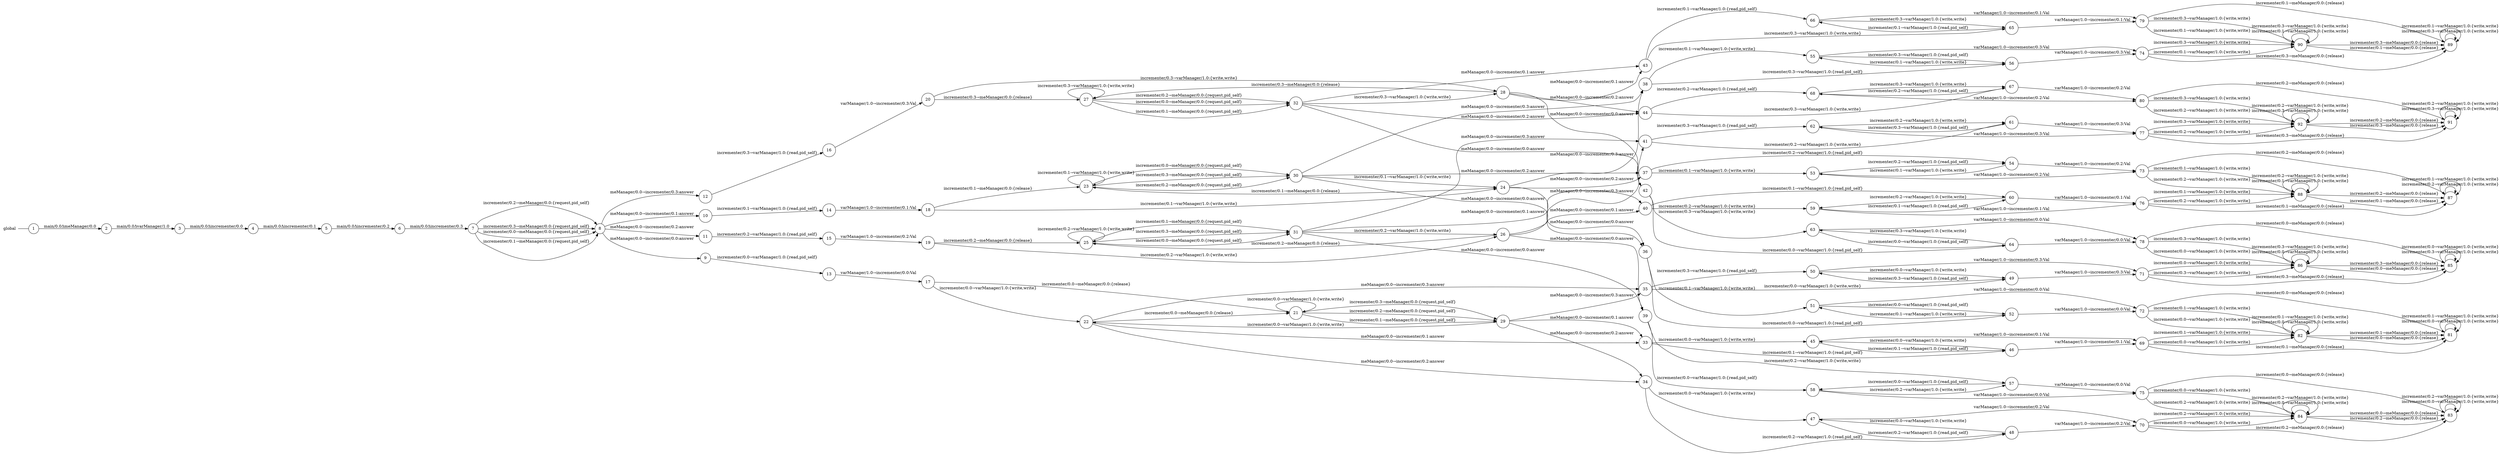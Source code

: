 digraph global {
	rankdir="LR";
	n_0 [label="global", shape="plaintext"];
	n_1 [id="33", shape=circle, label="33"];
	n_2 [id="34", shape=circle, label="34"];
	n_3 [id="20", shape=circle, label="20"];
	n_4 [id="58", shape=circle, label="58"];
	n_5 [id="57", shape=circle, label="57"];
	n_6 [id="91", shape=circle, label="91"];
	n_7 [id="78", shape=circle, label="78"];
	n_8 [id="27", shape=circle, label="27"];
	n_9 [id="89", shape=circle, label="89"];
	n_10 [id="47", shape=circle, label="47"];
	n_11 [id="29", shape=circle, label="29"];
	n_12 [id="23", shape=circle, label="23"];
	n_13 [id="72", shape=circle, label="72"];
	n_14 [id="55", shape=circle, label="55"];
	n_15 [id="82", shape=circle, label="82"];
	n_16 [id="25", shape=circle, label="25"];
	n_17 [id="68", shape=circle, label="68"];
	n_18 [id="83", shape=circle, label="83"];
	n_19 [id="36", shape=circle, label="36"];
	n_20 [id="84", shape=circle, label="84"];
	n_21 [id="5", shape=circle, label="5"];
	n_22 [id="81", shape=circle, label="81"];
	n_23 [id="74", shape=circle, label="74"];
	n_24 [id="92", shape=circle, label="92"];
	n_25 [id="63", shape=circle, label="63"];
	n_26 [id="28", shape=circle, label="28"];
	n_27 [id="64", shape=circle, label="64"];
	n_28 [id="86", shape=circle, label="86"];
	n_29 [id="15", shape=circle, label="15"];
	n_30 [id="87", shape=circle, label="87"];
	n_31 [id="42", shape=circle, label="42"];
	n_32 [id="19", shape=circle, label="19"];
	n_33 [id="12", shape=circle, label="12"];
	n_34 [id="11", shape=circle, label="11"];
	n_35 [id="17", shape=circle, label="17"];
	n_36 [id="53", shape=circle, label="53"];
	n_37 [id="50", shape=circle, label="50"];
	n_38 [id="62", shape=circle, label="62"];
	n_39 [id="67", shape=circle, label="67"];
	n_40 [id="54", shape=circle, label="54"];
	n_41 [id="18", shape=circle, label="18"];
	n_42 [id="61", shape=circle, label="61"];
	n_43 [id="37", shape=circle, label="37"];
	n_44 [id="80", shape=circle, label="80"];
	n_45 [id="51", shape=circle, label="51"];
	n_46 [id="14", shape=circle, label="14"];
	n_47 [id="66", shape=circle, label="66"];
	n_48 [id="6", shape=circle, label="6"];
	n_49 [id="38", shape=circle, label="38"];
	n_50 [id="13", shape=circle, label="13"];
	n_51 [id="24", shape=circle, label="24"];
	n_52 [id="10", shape=circle, label="10"];
	n_53 [id="79", shape=circle, label="79"];
	n_54 [id="43", shape=circle, label="43"];
	n_55 [id="30", shape=circle, label="30"];
	n_56 [id="71", shape=circle, label="71"];
	n_57 [id="59", shape=circle, label="59"];
	n_58 [id="40", shape=circle, label="40"];
	n_59 [id="22", shape=circle, label="22"];
	n_60 [id="65", shape=circle, label="65"];
	n_61 [id="73", shape=circle, label="73"];
	n_62 [id="39", shape=circle, label="39"];
	n_63 [id="60", shape=circle, label="60"];
	n_64 [id="1", shape=circle, label="1"];
	n_0 -> n_64 [arrowhead=none];
	n_65 [id="45", shape=circle, label="45"];
	n_66 [id="26", shape=circle, label="26"];
	n_67 [id="76", shape=circle, label="76"];
	n_68 [id="9", shape=circle, label="9"];
	n_69 [id="2", shape=circle, label="2"];
	n_70 [id="21", shape=circle, label="21"];
	n_71 [id="44", shape=circle, label="44"];
	n_72 [id="69", shape=circle, label="69"];
	n_73 [id="46", shape=circle, label="46"];
	n_74 [id="77", shape=circle, label="77"];
	n_75 [id="8", shape=circle, label="8"];
	n_76 [id="48", shape=circle, label="48"];
	n_77 [id="88", shape=circle, label="88"];
	n_78 [id="4", shape=circle, label="4"];
	n_79 [id="70", shape=circle, label="70"];
	n_80 [id="35", shape=circle, label="35"];
	n_81 [id="31", shape=circle, label="31"];
	n_82 [id="32", shape=circle, label="32"];
	n_83 [id="85", shape=circle, label="85"];
	n_84 [id="41", shape=circle, label="41"];
	n_85 [id="7", shape=circle, label="7"];
	n_86 [id="90", shape=circle, label="90"];
	n_87 [id="75", shape=circle, label="75"];
	n_88 [id="3", shape=circle, label="3"];
	n_89 [id="52", shape=circle, label="52"];
	n_90 [id="56", shape=circle, label="56"];
	n_91 [id="49", shape=circle, label="49"];
	n_92 [id="16", shape=circle, label="16"];

	n_42 -> n_74 [id="[$e|170]", label="varManager/1.0→incrementer/0.3:Val"];
	n_51 -> n_12 [id="[$e|39]", label="incrementer/0.1→meManager/0.0:{release}"];
	n_75 -> n_52 [id="[$e|11]", label="meManager/0.0→incrementer/0.1:answer"];
	n_53 -> n_86 [id="[$e|180]", label="incrementer/0.3→varManager/1.0:{write,write}"];
	n_89 -> n_13 [id="[$e|113]", label="varManager/1.0→incrementer/0.0:Val"];
	n_62 -> n_5 [id="[$e|85]", label="incrementer/0.2→varManager/1.0:{write,write}"];
	n_19 -> n_89 [id="[$e|77]", label="incrementer/0.0→varManager/1.0:{read,pid_self}"];
	n_55 -> n_19 [id="[$e|55]", label="meManager/0.0→incrementer/0.0:answer"];
	n_84 -> n_38 [id="[$e|92]", label="incrementer/0.3→varManager/1.0:{read,pid_self}"];
	n_66 -> n_62 [id="[$e|84]", label="meManager/0.0→incrementer/0.0:answer"];
	n_35 -> n_70 [id="[$e|22]", label="incrementer/0.0→meManager/0.0:{release}"];
	n_15 -> n_22 [id="[$e|201]", label="incrementer/0.0→meManager/0.0:{release}"];
	n_86 -> n_9 [id="[$e|220]", label="incrementer/0.1→meManager/0.0:{release}"];
	n_51 -> n_19 [id="[$e|75]", label="meManager/0.0→incrementer/0.0:answer"];
	n_83 -> n_83 [id="[$e|197]", label="incrementer/0.3→varManager/1.0:{write,write}"];
	n_65 -> n_73 [id="[$e|102]", label="incrementer/0.1→varManager/1.0:{read,pid_self}"];
	n_21 -> n_48 [id="[$e|4]", label="main/0.0Δincrementer/0.2"];
	n_66 -> n_58 [id="[$e|87]", label="meManager/0.0→incrementer/0.1:answer"];
	n_16 -> n_81 [id="[$e|40]", label="incrementer/0.0→meManager/0.0:{request,pid_self}"];
	n_40 -> n_36 [id="[$e|115]", label="incrementer/0.1→varManager/1.0:{write,write}"];
	n_82 -> n_54 [id="[$e|64]", label="meManager/0.0→incrementer/0.1:answer"];
	n_59 -> n_1 [id="[$e|66]", label="meManager/0.0→incrementer/0.1:answer"];
	n_55 -> n_49 [id="[$e|57]", label="meManager/0.0→incrementer/0.3:answer"];
	n_55 -> n_51 [id="[$e|54]", label="incrementer/0.1→varManager/1.0:{write,write}"];
	n_11 -> n_2 [id="[$e|52]", label="meManager/0.0→incrementer/0.2:answer"];
	n_69 -> n_88 [id="[$e|1]", label="main/0.0ΔvarManager/1.0"];
	n_47 -> n_60 [id="[$e|133]", label="incrementer/0.3→varManager/1.0:{write,write}"];
	n_58 -> n_63 [id="[$e|89]", label="incrementer/0.1→varManager/1.0:{read,pid_self}"];
	n_66 -> n_16 [id="[$e|44]", label="incrementer/0.2→meManager/0.0:{release}"];
	n_81 -> n_62 [id="[$e|59]", label="meManager/0.0→incrementer/0.0:answer"];
	n_38 -> n_42 [id="[$e|127]", label="incrementer/0.2→varManager/1.0:{write,write}"];
	n_24 -> n_24 [id="[$e|217]", label="incrementer/0.3→varManager/1.0:{write,write}"];
	n_78 -> n_21 [id="[$e|3]", label="main/0.0Δincrementer/0.1"];
	n_40 -> n_61 [id="[$e|116]", label="varManager/1.0→incrementer/0.2:Val"];
	n_9 -> n_9 [id="[$e|208]", label="incrementer/0.3→varManager/1.0:{write,write}"];
	n_71 -> n_39 [id="[$e|100]", label="incrementer/0.3→varManager/1.0:{write,write}"];
	n_33 -> n_92 [id="[$e|17]", label="incrementer/0.3→varManager/1.0:{read,pid_self}"];
	n_77 -> n_77 [id="[$e|206]", label="incrementer/0.1→varManager/1.0:{write,write}"];
	n_59 -> n_80 [id="[$e|72]", label="meManager/0.0→incrementer/0.3:answer"];
	n_58 -> n_57 [id="[$e|88]", label="incrementer/0.2→varManager/1.0:{write,write}"];
	n_81 -> n_58 [id="[$e|60]", label="meManager/0.0→incrementer/0.1:answer"];
	n_32 -> n_16 [id="[$e|26]", label="incrementer/0.2→meManager/0.0:{release}"];
	n_57 -> n_63 [id="[$e|123]", label="incrementer/0.1→varManager/1.0:{read,pid_self}"];
	n_70 -> n_11 [id="[$e|31]", label="incrementer/0.2→meManager/0.0:{request,pid_self}"];
	n_13 -> n_22 [id="[$e|151]", label="incrementer/0.0→meManager/0.0:{release}"];
	n_17 -> n_44 [id="[$e|137]", label="varManager/1.0→incrementer/0.2:Val"];
	n_6 -> n_6 [id="[$e|215]", label="incrementer/0.3→varManager/1.0:{write,write}"];
	n_50 -> n_35 [id="[$e|18]", label="varManager/1.0→incrementer/0.0:Val"];
	n_8 -> n_82 [id="[$e|46]", label="incrementer/0.1→meManager/0.0:{request,pid_self}"];
	n_7 -> n_83 [id="[$e|175]", label="incrementer/0.0→meManager/0.0:{release}"];
	n_37 -> n_91 [id="[$e|109]", label="incrementer/0.0→varManager/1.0:{write,write}"];
	n_24 -> n_6 [id="[$e|216]", label="incrementer/0.3→meManager/0.0:{release}"];
	n_45 -> n_89 [id="[$e|111]", label="incrementer/0.0→varManager/1.0:{read,pid_self}"];
	n_82 -> n_71 [id="[$e|65]", label="meManager/0.0→incrementer/0.2:answer"];
	n_85 -> n_75 [id="[$e|8]", label="incrementer/0.2→meManager/0.0:{request,pid_self}"];
	n_86 -> n_86 [id="[$e|211]", label="incrementer/0.1→varManager/1.0:{write,write}"];
	n_42 -> n_38 [id="[$e|126]", label="incrementer/0.3→varManager/1.0:{read,pid_self}"];
	n_57 -> n_67 [id="[$e|166]", label="varManager/1.0→incrementer/0.1:Val"];
	n_73 -> n_72 [id="[$e|104]", label="varManager/1.0→incrementer/0.1:Val"];
	n_19 -> n_45 [id="[$e|76]", label="incrementer/0.1→varManager/1.0:{write,write}"];
	n_82 -> n_31 [id="[$e|63]", label="meManager/0.0→incrementer/0.0:answer"];
	n_11 -> n_1 [id="[$e|51]", label="meManager/0.0→incrementer/0.1:answer"];
	n_39 -> n_44 [id="[$e|182]", label="varManager/1.0→incrementer/0.2:Val"];
	n_85 -> n_75 [id="[$e|9]", label="incrementer/0.3→meManager/0.0:{request,pid_self}"];
	n_79 -> n_20 [id="[$e|144]", label="incrementer/0.0→varManager/1.0:{write,write}"];
	n_14 -> n_23 [id="[$e|158]", label="varManager/1.0→incrementer/0.3:Val"];
	n_73 -> n_65 [id="[$e|103]", label="incrementer/0.0→varManager/1.0:{write,write}"];
	n_16 -> n_81 [id="[$e|41]", label="incrementer/0.1→meManager/0.0:{request,pid_self}"];
	n_3 -> n_8 [id="[$e|28]", label="incrementer/0.3→meManager/0.0:{release}"];
	n_66 -> n_84 [id="[$e|90]", label="meManager/0.0→incrementer/0.3:answer"];
	n_7 -> n_28 [id="[$e|176]", label="incrementer/0.3→varManager/1.0:{write,write}"];
	n_27 -> n_7 [id="[$e|131]", label="varManager/1.0→incrementer/0.0:Val"];
	n_75 -> n_34 [id="[$e|12]", label="meManager/0.0→incrementer/0.2:answer"];
	n_59 -> n_2 [id="[$e|69]", label="meManager/0.0→incrementer/0.2:answer"];
	n_80 -> n_37 [id="[$e|74]", label="incrementer/0.3→varManager/1.0:{read,pid_self}"];
	n_5 -> n_4 [id="[$e|120]", label="incrementer/0.0→varManager/1.0:{read,pid_self}"];
	n_53 -> n_86 [id="[$e|181]", label="incrementer/0.1→varManager/1.0:{write,write}"];
	n_75 -> n_33 [id="[$e|13]", label="meManager/0.0→incrementer/0.3:answer"];
	n_77 -> n_77 [id="[$e|205]", label="incrementer/0.2→varManager/1.0:{write,write}"];
	n_56 -> n_28 [id="[$e|148]", label="incrementer/0.0→varManager/1.0:{write,write}"];
	n_90 -> n_14 [id="[$e|118]", label="incrementer/0.1→varManager/1.0:{write,write}"];
	n_74 -> n_24 [id="[$e|173]", label="incrementer/0.3→varManager/1.0:{write,write}"];
	n_85 -> n_75 [id="[$e|6]", label="incrementer/0.0→meManager/0.0:{request,pid_self}"];
	n_28 -> n_28 [id="[$e|200]", label="incrementer/0.0→varManager/1.0:{write,write}"];
	n_56 -> n_83 [id="[$e|147]", label="incrementer/0.3→meManager/0.0:{release}"];
	n_67 -> n_30 [id="[$e|167]", label="incrementer/0.1→meManager/0.0:{release}"];
	n_24 -> n_24 [id="[$e|218]", label="incrementer/0.2→varManager/1.0:{write,write}"];
	n_11 -> n_80 [id="[$e|53]", label="meManager/0.0→incrementer/0.3:answer"];
	n_85 -> n_75 [id="[$e|7]", label="incrementer/0.1→meManager/0.0:{request,pid_self}"];
	n_68 -> n_50 [id="[$e|14]", label="incrementer/0.0→varManager/1.0:{read,pid_self}"];
	n_25 -> n_27 [id="[$e|129]", label="incrementer/0.0→varManager/1.0:{read,pid_self}"];
	n_82 -> n_26 [id="[$e|62]", label="incrementer/0.3→varManager/1.0:{write,write}"];
	n_76 -> n_79 [id="[$e|107]", label="varManager/1.0→incrementer/0.2:Val"];
	n_8 -> n_8 [id="[$e|48]", label="incrementer/0.3→varManager/1.0:{write,write}"];
	n_79 -> n_18 [id="[$e|143]", label="incrementer/0.2→meManager/0.0:{release}"];
	n_87 -> n_18 [id="[$e|163]", label="incrementer/0.0→meManager/0.0:{release}"];
	n_8 -> n_82 [id="[$e|47]", label="incrementer/0.2→meManager/0.0:{request,pid_self}"];
	n_16 -> n_16 [id="[$e|43]", label="incrementer/0.2→varManager/1.0:{write,write}"];
	n_54 -> n_47 [id="[$e|98]", label="incrementer/0.1→varManager/1.0:{read,pid_self}"];
	n_36 -> n_40 [id="[$e|114]", label="incrementer/0.2→varManager/1.0:{read,pid_self}"];
	n_25 -> n_7 [id="[$e|174]", label="varManager/1.0→incrementer/0.0:Val"];
	n_22 -> n_22 [id="[$e|186]", label="incrementer/0.0→varManager/1.0:{write,write}"];
	n_74 -> n_6 [id="[$e|171]", label="incrementer/0.3→meManager/0.0:{release}"];
	n_8 -> n_82 [id="[$e|45]", label="incrementer/0.0→meManager/0.0:{request,pid_self}"];
	n_29 -> n_32 [id="[$e|20]", label="varManager/1.0→incrementer/0.2:Val"];
	n_70 -> n_11 [id="[$e|30]", label="incrementer/0.1→meManager/0.0:{request,pid_self}"];
	n_92 -> n_3 [id="[$e|21]", label="varManager/1.0→incrementer/0.3:Val"];
	n_23 -> n_86 [id="[$e|161]", label="incrementer/0.3→varManager/1.0:{write,write}"];
	n_31 -> n_25 [id="[$e|94]", label="incrementer/0.3→varManager/1.0:{write,write}"];
	n_43 -> n_36 [id="[$e|79]", label="incrementer/0.1→varManager/1.0:{write,write}"];
	n_11 -> n_59 [id="[$e|50]", label="incrementer/0.0→varManager/1.0:{write,write}"];
	n_67 -> n_77 [id="[$e|168]", label="incrementer/0.2→varManager/1.0:{write,write}"];
	n_13 -> n_15 [id="[$e|153]", label="incrementer/0.0→varManager/1.0:{write,write}"];
	n_32 -> n_66 [id="[$e|27]", label="incrementer/0.2→varManager/1.0:{write,write}"];
	n_5 -> n_87 [id="[$e|162]", label="varManager/1.0→incrementer/0.0:Val"];
	n_90 -> n_23 [id="[$e|119]", label="varManager/1.0→incrementer/0.3:Val"];
	n_54 -> n_60 [id="[$e|97]", label="incrementer/0.3→varManager/1.0:{write,write}"];
	n_64 -> n_69 [id="[$e|0]", label="main/0.0ΔmeManager/0.0"];
	n_15 -> n_15 [id="[$e|190]", label="incrementer/0.0→varManager/1.0:{write,write}"];
	n_53 -> n_9 [id="[$e|179]", label="incrementer/0.1→meManager/0.0:{release}"];
	n_72 -> n_15 [id="[$e|141]", label="incrementer/0.1→varManager/1.0:{write,write}"];
	n_91 -> n_56 [id="[$e|146]", label="varManager/1.0→incrementer/0.3:Val"];
	n_37 -> n_56 [id="[$e|110]", label="varManager/1.0→incrementer/0.3:Val"];
	n_30 -> n_30 [id="[$e|203]", label="incrementer/0.2→varManager/1.0:{write,write}"];
	n_44 -> n_6 [id="[$e|183]", label="incrementer/0.2→meManager/0.0:{release}"];
	n_87 -> n_20 [id="[$e|165]", label="incrementer/0.0→varManager/1.0:{write,write}"];
	n_55 -> n_43 [id="[$e|56]", label="meManager/0.0→incrementer/0.2:answer"];
	n_62 -> n_4 [id="[$e|86]", label="incrementer/0.0→varManager/1.0:{read,pid_self}"];
	n_30 -> n_30 [id="[$e|202]", label="incrementer/0.1→varManager/1.0:{write,write}"];
	n_20 -> n_20 [id="[$e|195]", label="incrementer/0.0→varManager/1.0:{write,write}"];
	n_38 -> n_74 [id="[$e|128]", label="varManager/1.0→incrementer/0.3:Val"];
	n_46 -> n_41 [id="[$e|19]", label="varManager/1.0→incrementer/0.1:Val"];
	n_63 -> n_57 [id="[$e|124]", label="incrementer/0.2→varManager/1.0:{write,write}"];
	n_74 -> n_24 [id="[$e|172]", label="incrementer/0.2→varManager/1.0:{write,write}"];
	n_6 -> n_6 [id="[$e|214]", label="incrementer/0.2→varManager/1.0:{write,write}"];
	n_41 -> n_12 [id="[$e|24]", label="incrementer/0.1→meManager/0.0:{release}"];
	n_28 -> n_83 [id="[$e|219]", label="incrementer/0.0→meManager/0.0:{release}"];
	n_23 -> n_9 [id="[$e|159]", label="incrementer/0.3→meManager/0.0:{release}"];
	n_89 -> n_45 [id="[$e|112]", label="incrementer/0.1→varManager/1.0:{write,write}"];
	n_65 -> n_72 [id="[$e|138]", label="varManager/1.0→incrementer/0.1:Val"];
	n_28 -> n_28 [id="[$e|199]", label="incrementer/0.3→varManager/1.0:{write,write}"];
	n_83 -> n_83 [id="[$e|196]", label="incrementer/0.0→varManager/1.0:{write,write}"];
	n_34 -> n_29 [id="[$e|16]", label="incrementer/0.2→varManager/1.0:{read,pid_self}"];
	n_52 -> n_46 [id="[$e|15]", label="incrementer/0.1→varManager/1.0:{read,pid_self}"];
	n_49 -> n_90 [id="[$e|83]", label="incrementer/0.3→varManager/1.0:{read,pid_self}"];
	n_41 -> n_51 [id="[$e|25]", label="incrementer/0.1→varManager/1.0:{write,write}"];
	n_20 -> n_20 [id="[$e|194]", label="incrementer/0.2→varManager/1.0:{write,write}"];
	n_36 -> n_61 [id="[$e|154]", label="varManager/1.0→incrementer/0.2:Val"];
	n_72 -> n_15 [id="[$e|140]", label="incrementer/0.0→varManager/1.0:{write,write}"];
	n_61 -> n_30 [id="[$e|155]", label="incrementer/0.2→meManager/0.0:{release}"];
	n_22 -> n_22 [id="[$e|187]", label="incrementer/0.1→varManager/1.0:{write,write}"];
	n_81 -> n_66 [id="[$e|58]", label="incrementer/0.2→varManager/1.0:{write,write}"];
	n_70 -> n_11 [id="[$e|32]", label="incrementer/0.3→meManager/0.0:{request,pid_self}"];
	n_88 -> n_78 [id="[$e|2]", label="main/0.0Δincrementer/0.0"];
	n_10 -> n_79 [id="[$e|142]", label="varManager/1.0→incrementer/0.2:Val"];
	n_12 -> n_12 [id="[$e|38]", label="incrementer/0.1→varManager/1.0:{write,write}"];
	n_20 -> n_18 [id="[$e|193]", label="incrementer/0.2→meManager/0.0:{release}"];
	n_18 -> n_18 [id="[$e|191]", label="incrementer/0.0→varManager/1.0:{write,write}"];
	n_61 -> n_77 [id="[$e|157]", label="incrementer/0.2→varManager/1.0:{write,write}"];
	n_24 -> n_6 [id="[$e|221]", label="incrementer/0.2→meManager/0.0:{release}"];
	n_7 -> n_28 [id="[$e|177]", label="incrementer/0.0→varManager/1.0:{write,write}"];
	n_3 -> n_26 [id="[$e|29]", label="incrementer/0.3→varManager/1.0:{write,write}"];
	n_28 -> n_83 [id="[$e|198]", label="incrementer/0.3→meManager/0.0:{release}"];
	n_31 -> n_27 [id="[$e|95]", label="incrementer/0.0→varManager/1.0:{read,pid_self}"];
	n_43 -> n_40 [id="[$e|80]", label="incrementer/0.2→varManager/1.0:{read,pid_self}"];
	n_91 -> n_37 [id="[$e|108]", label="incrementer/0.3→varManager/1.0:{read,pid_self}"];
	n_1 -> n_73 [id="[$e|68]", label="incrementer/0.1→varManager/1.0:{read,pid_self}"];
	n_81 -> n_84 [id="[$e|61]", label="meManager/0.0→incrementer/0.3:answer"];
	n_44 -> n_24 [id="[$e|184]", label="incrementer/0.3→varManager/1.0:{write,write}"];
	n_16 -> n_81 [id="[$e|42]", label="incrementer/0.3→meManager/0.0:{request,pid_self}"];
	n_60 -> n_53 [id="[$e|178]", label="varManager/1.0→incrementer/0.1:Val"];
	n_4 -> n_87 [id="[$e|122]", label="varManager/1.0→incrementer/0.0:Val"];
	n_48 -> n_85 [id="[$e|5]", label="main/0.0Δincrementer/0.3"];
	n_79 -> n_20 [id="[$e|145]", label="incrementer/0.2→varManager/1.0:{write,write}"];
	n_9 -> n_9 [id="[$e|207]", label="incrementer/0.1→varManager/1.0:{write,write}"];
	n_2 -> n_10 [id="[$e|70]", label="incrementer/0.0→varManager/1.0:{write,write}"];
	n_39 -> n_17 [id="[$e|135]", label="incrementer/0.2→varManager/1.0:{read,pid_self}"];
	n_26 -> n_31 [id="[$e|93]", label="meManager/0.0→incrementer/0.0:answer"];
	n_4 -> n_5 [id="[$e|121]", label="incrementer/0.2→varManager/1.0:{write,write}"];
	n_60 -> n_47 [id="[$e|132]", label="incrementer/0.1→varManager/1.0:{read,pid_self}"];
	n_76 -> n_10 [id="[$e|106]", label="incrementer/0.0→varManager/1.0:{write,write}"];
	n_67 -> n_77 [id="[$e|169]", label="incrementer/0.1→varManager/1.0:{write,write}"];
	n_1 -> n_65 [id="[$e|67]", label="incrementer/0.0→varManager/1.0:{write,write}"];
	n_15 -> n_22 [id="[$e|188]", label="incrementer/0.1→meManager/0.0:{release}"];
	n_75 -> n_68 [id="[$e|10]", label="meManager/0.0→incrementer/0.0:answer"];
	n_12 -> n_55 [id="[$e|37]", label="incrementer/0.3→meManager/0.0:{request,pid_self}"];
	n_87 -> n_20 [id="[$e|164]", label="incrementer/0.2→varManager/1.0:{write,write}"];
	n_86 -> n_9 [id="[$e|209]", label="incrementer/0.3→meManager/0.0:{release}"];
	n_44 -> n_24 [id="[$e|185]", label="incrementer/0.2→varManager/1.0:{write,write}"];
	n_26 -> n_71 [id="[$e|99]", label="meManager/0.0→incrementer/0.2:answer"];
	n_63 -> n_67 [id="[$e|125]", label="varManager/1.0→incrementer/0.1:Val"];
	n_12 -> n_55 [id="[$e|36]", label="incrementer/0.2→meManager/0.0:{request,pid_self}"];
	n_20 -> n_18 [id="[$e|212]", label="incrementer/0.0→meManager/0.0:{release}"];
	n_84 -> n_42 [id="[$e|91]", label="incrementer/0.2→varManager/1.0:{write,write}"];
	n_80 -> n_91 [id="[$e|73]", label="incrementer/0.0→varManager/1.0:{write,write}"];
	n_49 -> n_14 [id="[$e|82]", label="incrementer/0.1→varManager/1.0:{write,write}"];
	n_35 -> n_59 [id="[$e|23]", label="incrementer/0.0→varManager/1.0:{write,write}"];
	n_18 -> n_18 [id="[$e|192]", label="incrementer/0.2→varManager/1.0:{write,write}"];
	n_23 -> n_86 [id="[$e|160]", label="incrementer/0.1→varManager/1.0:{write,write}"];
	n_26 -> n_8 [id="[$e|49]", label="incrementer/0.3→meManager/0.0:{release}"];
	n_77 -> n_30 [id="[$e|213]", label="incrementer/0.1→meManager/0.0:{release}"];
	n_61 -> n_77 [id="[$e|156]", label="incrementer/0.1→varManager/1.0:{write,write}"];
	n_59 -> n_70 [id="[$e|34]", label="incrementer/0.0→meManager/0.0:{release}"];
	n_10 -> n_76 [id="[$e|105]", label="incrementer/0.2→varManager/1.0:{read,pid_self}"];
	n_71 -> n_17 [id="[$e|101]", label="incrementer/0.2→varManager/1.0:{read,pid_self}"];
	n_14 -> n_90 [id="[$e|117]", label="incrementer/0.3→varManager/1.0:{read,pid_self}"];
	n_56 -> n_28 [id="[$e|149]", label="incrementer/0.3→varManager/1.0:{write,write}"];
	n_15 -> n_15 [id="[$e|189]", label="incrementer/0.1→varManager/1.0:{write,write}"];
	n_13 -> n_15 [id="[$e|152]", label="incrementer/0.1→varManager/1.0:{write,write}"];
	n_51 -> n_49 [id="[$e|81]", label="meManager/0.0→incrementer/0.3:answer"];
	n_26 -> n_54 [id="[$e|96]", label="meManager/0.0→incrementer/0.1:answer"];
	n_17 -> n_39 [id="[$e|136]", label="incrementer/0.3→varManager/1.0:{write,write}"];
	n_12 -> n_55 [id="[$e|35]", label="incrementer/0.0→meManager/0.0:{request,pid_self}"];
	n_27 -> n_25 [id="[$e|130]", label="incrementer/0.3→varManager/1.0:{write,write}"];
	n_47 -> n_53 [id="[$e|134]", label="varManager/1.0→incrementer/0.1:Val"];
	n_2 -> n_76 [id="[$e|71]", label="incrementer/0.2→varManager/1.0:{read,pid_self}"];
	n_72 -> n_22 [id="[$e|139]", label="incrementer/0.1→meManager/0.0:{release}"];
	n_86 -> n_86 [id="[$e|210]", label="incrementer/0.3→varManager/1.0:{write,write}"];
	n_45 -> n_13 [id="[$e|150]", label="varManager/1.0→incrementer/0.0:Val"];
	n_70 -> n_70 [id="[$e|33]", label="incrementer/0.0→varManager/1.0:{write,write}"];
	n_77 -> n_30 [id="[$e|204]", label="incrementer/0.2→meManager/0.0:{release}"];
	n_51 -> n_43 [id="[$e|78]", label="meManager/0.0→incrementer/0.2:answer"];
}
